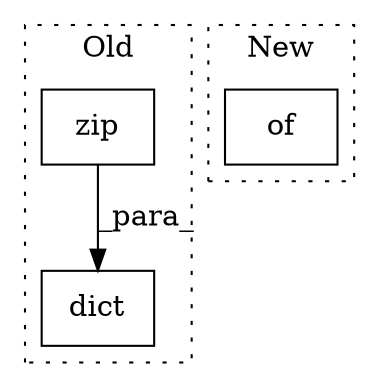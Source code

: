 digraph G {
subgraph cluster0 {
1 [label="zip" a="32" s="23122,23138" l="4,1" shape="box"];
3 [label="dict" a="32" s="23117,23139" l="5,1" shape="box"];
label = "Old";
style="dotted";
}
subgraph cluster1 {
2 [label="of" a="32" s="24433" l="4" shape="box"];
label = "New";
style="dotted";
}
1 -> 3 [label="_para_"];
}